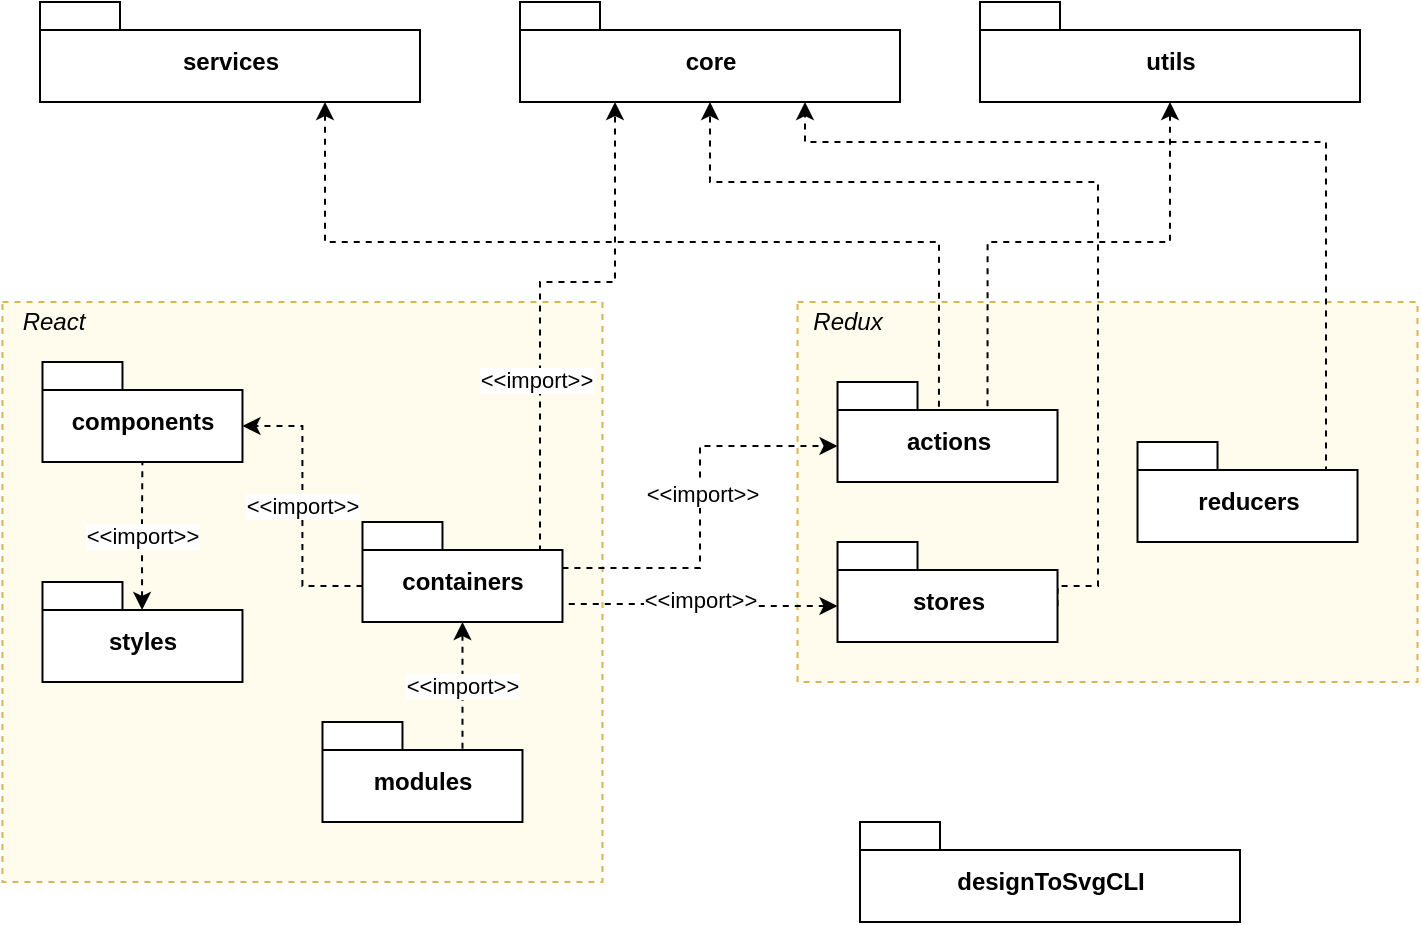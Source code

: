 <mxfile version="14.2.7" type="github">
  <diagram id="I6CuVnorOdHP8k_syBgL" name="Page-1">
    <mxGraphModel dx="1033" dy="580" grid="1" gridSize="10" guides="1" tooltips="1" connect="1" arrows="1" fold="1" page="1" pageScale="1" pageWidth="827" pageHeight="1169" math="0" shadow="0">
      <root>
        <mxCell id="0" />
        <mxCell id="1" parent="0" />
        <mxCell id="pyWrmdddOTH64ym8ZQrJ-1" value="" style="rounded=0;whiteSpace=wrap;html=1;strokeColor=#d6b656;dashed=1;fillColor=#FFFBED;" vertex="1" parent="1">
          <mxGeometry x="448.76" y="250" width="310" height="190" as="geometry" />
        </mxCell>
        <mxCell id="r5C_3WcXiJWx9LqU8J2X-4" value="core" style="shape=folder;fontStyle=1;spacingTop=10;tabWidth=40;tabHeight=14;tabPosition=left;html=1;" parent="1" vertex="1">
          <mxGeometry x="310" y="100" width="190" height="50" as="geometry" />
        </mxCell>
        <mxCell id="r5C_3WcXiJWx9LqU8J2X-5" value="designToSvgCLI" style="shape=folder;fontStyle=1;spacingTop=10;tabWidth=40;tabHeight=14;tabPosition=left;html=1;" parent="1" vertex="1">
          <mxGeometry x="480" y="510" width="190" height="50" as="geometry" />
        </mxCell>
        <mxCell id="r5C_3WcXiJWx9LqU8J2X-8" value="services" style="shape=folder;fontStyle=1;spacingTop=10;tabWidth=40;tabHeight=14;tabPosition=left;html=1;" parent="1" vertex="1">
          <mxGeometry x="70" y="100" width="190" height="50" as="geometry" />
        </mxCell>
        <mxCell id="r5C_3WcXiJWx9LqU8J2X-11" value="utils" style="shape=folder;fontStyle=1;spacingTop=10;tabWidth=40;tabHeight=14;tabPosition=left;html=1;" parent="1" vertex="1">
          <mxGeometry x="540" y="100" width="190" height="50" as="geometry" />
        </mxCell>
        <mxCell id="pyWrmdddOTH64ym8ZQrJ-16" style="edgeStyle=none;rounded=0;orthogonalLoop=1;jettySize=auto;html=1;exitX=0.25;exitY=1;exitDx=0;exitDy=0;exitPerimeter=0;dashed=1;startArrow=classic;startFill=1;endArrow=none;endFill=0;" edge="1" parent="1" source="r5C_3WcXiJWx9LqU8J2X-4" target="r5C_3WcXiJWx9LqU8J2X-4">
          <mxGeometry relative="1" as="geometry" />
        </mxCell>
        <mxCell id="pyWrmdddOTH64ym8ZQrJ-3" value="" style="rounded=0;whiteSpace=wrap;html=1;strokeColor=#d6b656;dashed=1;fillColor=#FFFBED;" vertex="1" parent="1">
          <mxGeometry x="51.24" y="250" width="300" height="290" as="geometry" />
        </mxCell>
        <mxCell id="pyWrmdddOTH64ym8ZQrJ-4" value="React" style="text;html=1;strokeColor=none;fillColor=none;align=center;verticalAlign=middle;whiteSpace=wrap;rounded=0;dashed=1;fontStyle=2" vertex="1" parent="1">
          <mxGeometry x="51.24" y="250" width="52.174" height="20" as="geometry" />
        </mxCell>
        <mxCell id="pyWrmdddOTH64ym8ZQrJ-6" style="edgeStyle=orthogonalEdgeStyle;rounded=0;orthogonalLoop=1;jettySize=auto;html=1;exitX=0.5;exitY=1;exitDx=0;exitDy=0;" edge="1" parent="1" source="pyWrmdddOTH64ym8ZQrJ-3" target="pyWrmdddOTH64ym8ZQrJ-3">
          <mxGeometry x="51.24" y="250" as="geometry" />
        </mxCell>
        <mxCell id="pyWrmdddOTH64ym8ZQrJ-17" value="&amp;lt;&amp;lt;import&amp;gt;&amp;gt;" style="edgeStyle=orthogonalEdgeStyle;rounded=0;orthogonalLoop=1;jettySize=auto;html=1;exitX=0;exitY=0;exitDx=0;exitDy=32;exitPerimeter=0;entryX=0;entryY=0;entryDx=100;entryDy=32;entryPerimeter=0;dashed=1;startArrow=none;startFill=0;endArrow=classic;endFill=1;" edge="1" parent="1" source="r5C_3WcXiJWx9LqU8J2X-2" target="r5C_3WcXiJWx9LqU8J2X-3">
          <mxGeometry x="51.24" y="250" as="geometry" />
        </mxCell>
        <mxCell id="pyWrmdddOTH64ym8ZQrJ-19" value="&amp;lt;&amp;lt;import&amp;gt;&amp;gt;" style="edgeStyle=none;rounded=0;orthogonalLoop=1;jettySize=auto;html=1;exitX=0.5;exitY=1;exitDx=0;exitDy=0;exitPerimeter=0;entryX=0;entryY=0;entryDx=70;entryDy=14;entryPerimeter=0;dashed=1;startArrow=classic;startFill=1;endArrow=none;endFill=0;" edge="1" parent="1" source="r5C_3WcXiJWx9LqU8J2X-2" target="r5C_3WcXiJWx9LqU8J2X-6">
          <mxGeometry x="51.24" y="250" as="geometry" />
        </mxCell>
        <mxCell id="pyWrmdddOTH64ym8ZQrJ-22" style="edgeStyle=orthogonalEdgeStyle;rounded=0;orthogonalLoop=1;jettySize=auto;html=1;exitX=0;exitY=0;exitDx=70;exitDy=14;exitPerimeter=0;dashed=1;startArrow=none;startFill=0;endArrow=classic;endFill=1;entryX=0.25;entryY=1;entryDx=0;entryDy=0;entryPerimeter=0;" edge="1" parent="1" source="r5C_3WcXiJWx9LqU8J2X-2" target="r5C_3WcXiJWx9LqU8J2X-4">
          <mxGeometry relative="1" as="geometry">
            <Array as="points">
              <mxPoint x="320" y="374" />
              <mxPoint x="320" y="240" />
              <mxPoint x="358" y="240" />
            </Array>
          </mxGeometry>
        </mxCell>
        <mxCell id="pyWrmdddOTH64ym8ZQrJ-23" value="&amp;lt;&amp;lt;import&amp;gt;&amp;gt;" style="edgeLabel;html=1;align=center;verticalAlign=middle;resizable=0;points=[];" vertex="1" connectable="0" parent="pyWrmdddOTH64ym8ZQrJ-22">
          <mxGeometry x="-0.258" y="2" relative="1" as="geometry">
            <mxPoint as="offset" />
          </mxGeometry>
        </mxCell>
        <mxCell id="r5C_3WcXiJWx9LqU8J2X-2" value="containers" style="shape=folder;fontStyle=1;spacingTop=10;tabWidth=40;tabHeight=14;tabPosition=left;html=1;" parent="1" vertex="1">
          <mxGeometry x="231.24" y="360" width="100" height="50" as="geometry" />
        </mxCell>
        <mxCell id="pyWrmdddOTH64ym8ZQrJ-18" value="&amp;lt;&amp;lt;import&amp;gt;&amp;gt;" style="edgeStyle=orthogonalEdgeStyle;rounded=0;orthogonalLoop=1;jettySize=auto;html=1;exitX=0.498;exitY=0.28;exitDx=0;exitDy=0;exitPerimeter=0;dashed=1;startArrow=classic;startFill=1;endArrow=none;endFill=0;" edge="1" parent="1" source="r5C_3WcXiJWx9LqU8J2X-10" target="r5C_3WcXiJWx9LqU8J2X-3">
          <mxGeometry x="51.24" y="250" as="geometry" />
        </mxCell>
        <mxCell id="r5C_3WcXiJWx9LqU8J2X-10" value="styles" style="shape=folder;fontStyle=1;spacingTop=10;tabWidth=40;tabHeight=14;tabPosition=left;html=1;" parent="1" vertex="1">
          <mxGeometry x="71.24" y="390" width="100" height="50" as="geometry" />
        </mxCell>
        <mxCell id="r5C_3WcXiJWx9LqU8J2X-6" value="modules" style="shape=folder;fontStyle=1;spacingTop=10;tabWidth=40;tabHeight=14;tabPosition=left;html=1;" parent="1" vertex="1">
          <mxGeometry x="211.24" y="460" width="100" height="50" as="geometry" />
        </mxCell>
        <mxCell id="r5C_3WcXiJWx9LqU8J2X-3" value="components" style="shape=folder;fontStyle=1;spacingTop=10;tabWidth=40;tabHeight=14;tabPosition=left;html=1;" parent="1" vertex="1">
          <mxGeometry x="71.24" y="280" width="100" height="50" as="geometry" />
        </mxCell>
        <mxCell id="pyWrmdddOTH64ym8ZQrJ-2" value="&lt;i&gt;Redux&lt;/i&gt;" style="text;html=1;strokeColor=none;fillColor=none;align=center;verticalAlign=middle;whiteSpace=wrap;rounded=0;" vertex="1" parent="1">
          <mxGeometry x="448.76" y="250" width="50" height="20" as="geometry" />
        </mxCell>
        <mxCell id="pyWrmdddOTH64ym8ZQrJ-28" style="edgeStyle=orthogonalEdgeStyle;rounded=0;orthogonalLoop=1;jettySize=auto;html=1;exitX=0;exitY=0;exitDx=110;exitDy=32;exitPerimeter=0;dashed=1;startArrow=none;startFill=0;endArrow=classic;endFill=1;" edge="1" parent="1" source="r5C_3WcXiJWx9LqU8J2X-9" target="r5C_3WcXiJWx9LqU8J2X-4">
          <mxGeometry relative="1" as="geometry">
            <Array as="points">
              <mxPoint x="599" y="392" />
              <mxPoint x="599" y="190" />
              <mxPoint x="405" y="190" />
            </Array>
          </mxGeometry>
        </mxCell>
        <mxCell id="r5C_3WcXiJWx9LqU8J2X-9" value="stores" style="shape=folder;fontStyle=1;spacingTop=10;tabWidth=40;tabHeight=14;tabPosition=left;html=1;" parent="1" vertex="1">
          <mxGeometry x="468.76" y="370" width="110" height="50" as="geometry" />
        </mxCell>
        <mxCell id="pyWrmdddOTH64ym8ZQrJ-26" style="edgeStyle=orthogonalEdgeStyle;rounded=0;orthogonalLoop=1;jettySize=auto;html=1;exitX=0;exitY=0;exitDx=75;exitDy=14;exitPerimeter=0;entryX=0.75;entryY=1;entryDx=0;entryDy=0;entryPerimeter=0;dashed=1;startArrow=none;startFill=0;endArrow=classic;endFill=1;" edge="1" parent="1" source="r5C_3WcXiJWx9LqU8J2X-7" target="r5C_3WcXiJWx9LqU8J2X-4">
          <mxGeometry relative="1" as="geometry">
            <Array as="points">
              <mxPoint x="713" y="334" />
              <mxPoint x="713" y="170" />
              <mxPoint x="453" y="170" />
            </Array>
          </mxGeometry>
        </mxCell>
        <mxCell id="r5C_3WcXiJWx9LqU8J2X-7" value="reducers" style="shape=folder;fontStyle=1;spacingTop=10;tabWidth=40;tabHeight=14;tabPosition=left;html=1;" parent="1" vertex="1">
          <mxGeometry x="618.76" y="320" width="110" height="50" as="geometry" />
        </mxCell>
        <mxCell id="r5C_3WcXiJWx9LqU8J2X-1" value="actions" style="shape=folder;fontStyle=1;spacingTop=10;tabWidth=40;tabHeight=14;tabPosition=left;html=1;" parent="1" vertex="1">
          <mxGeometry x="468.76" y="290" width="110" height="50" as="geometry" />
        </mxCell>
        <mxCell id="pyWrmdddOTH64ym8ZQrJ-13" style="rounded=0;orthogonalLoop=1;jettySize=auto;html=1;exitX=0;exitY=0;exitDx=0;exitDy=32;exitPerimeter=0;entryX=0;entryY=0;entryDx=100;entryDy=41;entryPerimeter=0;dashed=1;startArrow=classic;startFill=1;endArrow=none;endFill=0;edgeStyle=orthogonalEdgeStyle;" edge="1" parent="1" source="r5C_3WcXiJWx9LqU8J2X-9" target="r5C_3WcXiJWx9LqU8J2X-2">
          <mxGeometry relative="1" as="geometry" />
        </mxCell>
        <mxCell id="pyWrmdddOTH64ym8ZQrJ-15" value="&amp;lt;&amp;lt;import&amp;gt;&amp;gt;" style="edgeLabel;html=1;align=center;verticalAlign=middle;resizable=0;points=[];" vertex="1" connectable="0" parent="pyWrmdddOTH64ym8ZQrJ-13">
          <mxGeometry x="-0.006" y="3" relative="1" as="geometry">
            <mxPoint x="3" y="-2.76" as="offset" />
          </mxGeometry>
        </mxCell>
        <mxCell id="pyWrmdddOTH64ym8ZQrJ-12" style="rounded=0;orthogonalLoop=1;jettySize=auto;html=1;exitX=0;exitY=0;exitDx=100;exitDy=23;exitPerimeter=0;entryX=0;entryY=0;entryDx=0;entryDy=32;entryPerimeter=0;dashed=1;startArrow=none;startFill=0;endArrow=classic;endFill=1;edgeStyle=orthogonalEdgeStyle;" edge="1" parent="1" source="r5C_3WcXiJWx9LqU8J2X-2" target="r5C_3WcXiJWx9LqU8J2X-1">
          <mxGeometry relative="1" as="geometry" />
        </mxCell>
        <mxCell id="pyWrmdddOTH64ym8ZQrJ-14" value="&amp;lt;&amp;lt;import&amp;gt;&amp;gt;" style="edgeLabel;html=1;align=center;verticalAlign=middle;resizable=0;points=[];" vertex="1" connectable="0" parent="pyWrmdddOTH64ym8ZQrJ-12">
          <mxGeometry x="0.067" y="-2" relative="1" as="geometry">
            <mxPoint x="-1" as="offset" />
          </mxGeometry>
        </mxCell>
        <mxCell id="pyWrmdddOTH64ym8ZQrJ-30" style="edgeStyle=orthogonalEdgeStyle;rounded=0;orthogonalLoop=1;jettySize=auto;html=1;exitX=0.5;exitY=1;exitDx=0;exitDy=0;exitPerimeter=0;entryX=0;entryY=0;entryDx=75;entryDy=14;entryPerimeter=0;dashed=1;startArrow=classic;startFill=1;endArrow=none;endFill=0;" edge="1" parent="1" source="r5C_3WcXiJWx9LqU8J2X-11" target="r5C_3WcXiJWx9LqU8J2X-1">
          <mxGeometry relative="1" as="geometry" />
        </mxCell>
        <mxCell id="pyWrmdddOTH64ym8ZQrJ-31" style="edgeStyle=orthogonalEdgeStyle;rounded=0;orthogonalLoop=1;jettySize=auto;html=1;exitX=0.75;exitY=1;exitDx=0;exitDy=0;exitPerimeter=0;entryX=0.461;entryY=0.26;entryDx=0;entryDy=0;entryPerimeter=0;dashed=1;startArrow=classic;startFill=1;endArrow=none;endFill=0;" edge="1" parent="1" source="r5C_3WcXiJWx9LqU8J2X-8" target="r5C_3WcXiJWx9LqU8J2X-1">
          <mxGeometry relative="1" as="geometry" />
        </mxCell>
      </root>
    </mxGraphModel>
  </diagram>
</mxfile>

